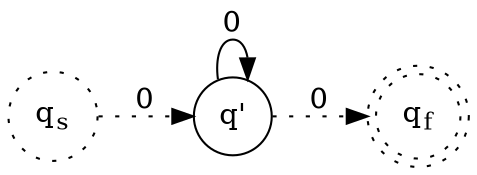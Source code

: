 digraph finite_state_machine {
    node [label="", shape=circle];
    
    qs[label=<q<sub>s</sub>>,style="dotted"];
    qp[label=<q'>];
    qf[label=<q<sub>f</sub>>,shape="doublecircle",style="dotted"];    

    qs -> qp[label="0",style="dotted"];
    qp -> qf[label="0",style="dotted"];
    qp -> qp[label="0"];

    rankdir="LR";
}

